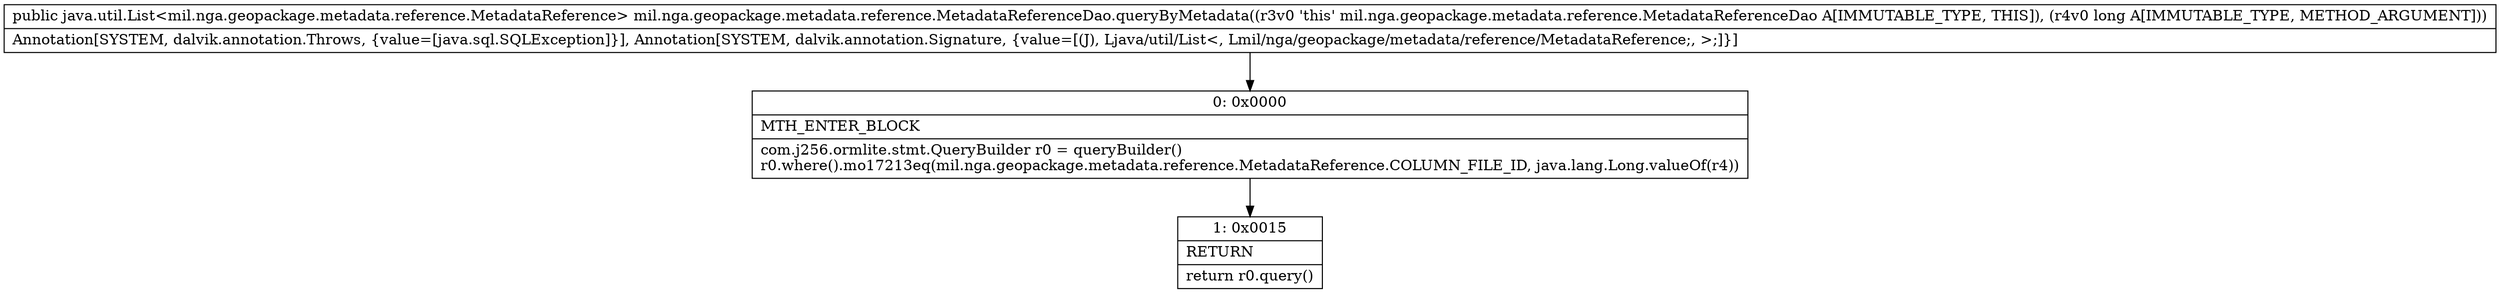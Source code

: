 digraph "CFG formil.nga.geopackage.metadata.reference.MetadataReferenceDao.queryByMetadata(J)Ljava\/util\/List;" {
Node_0 [shape=record,label="{0\:\ 0x0000|MTH_ENTER_BLOCK\l|com.j256.ormlite.stmt.QueryBuilder r0 = queryBuilder()\lr0.where().mo17213eq(mil.nga.geopackage.metadata.reference.MetadataReference.COLUMN_FILE_ID, java.lang.Long.valueOf(r4))\l}"];
Node_1 [shape=record,label="{1\:\ 0x0015|RETURN\l|return r0.query()\l}"];
MethodNode[shape=record,label="{public java.util.List\<mil.nga.geopackage.metadata.reference.MetadataReference\> mil.nga.geopackage.metadata.reference.MetadataReferenceDao.queryByMetadata((r3v0 'this' mil.nga.geopackage.metadata.reference.MetadataReferenceDao A[IMMUTABLE_TYPE, THIS]), (r4v0 long A[IMMUTABLE_TYPE, METHOD_ARGUMENT]))  | Annotation[SYSTEM, dalvik.annotation.Throws, \{value=[java.sql.SQLException]\}], Annotation[SYSTEM, dalvik.annotation.Signature, \{value=[(J), Ljava\/util\/List\<, Lmil\/nga\/geopackage\/metadata\/reference\/MetadataReference;, \>;]\}]\l}"];
MethodNode -> Node_0;
Node_0 -> Node_1;
}

